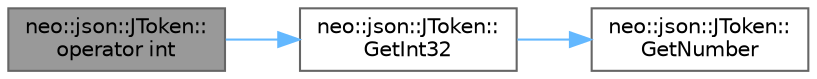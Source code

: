 digraph "neo::json::JToken::operator int"
{
 // LATEX_PDF_SIZE
  bgcolor="transparent";
  edge [fontname=Helvetica,fontsize=10,labelfontname=Helvetica,labelfontsize=10];
  node [fontname=Helvetica,fontsize=10,shape=box,height=0.2,width=0.4];
  rankdir="LR";
  Node1 [id="Node000001",label="neo::json::JToken::\loperator int",height=0.2,width=0.4,color="gray40", fillcolor="grey60", style="filled", fontcolor="black",tooltip="Implicit conversion to int."];
  Node1 -> Node2 [id="edge1_Node000001_Node000002",color="steelblue1",style="solid",tooltip=" "];
  Node2 [id="Node000002",label="neo::json::JToken::\lGetInt32",height=0.2,width=0.4,color="grey40", fillcolor="white", style="filled",URL="$classneo_1_1json_1_1_j_token.html#a5b033737332d8f3d847192a1832d43f9",tooltip="Converts the current JSON token to a 32-bit signed integer."];
  Node2 -> Node3 [id="edge2_Node000002_Node000003",color="steelblue1",style="solid",tooltip=" "];
  Node3 [id="Node000003",label="neo::json::JToken::\lGetNumber",height=0.2,width=0.4,color="grey40", fillcolor="white", style="filled",URL="$classneo_1_1json_1_1_j_token.html#a57552d677e367b04dfc54125fc469070",tooltip="Converts the current JSON token to a floating point number."];
}
